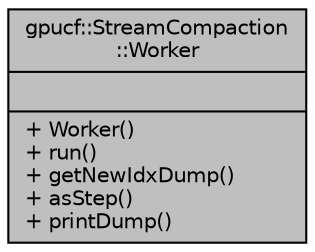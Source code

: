 digraph "gpucf::StreamCompaction::Worker"
{
 // INTERACTIVE_SVG=YES
  bgcolor="transparent";
  edge [fontname="Helvetica",fontsize="10",labelfontname="Helvetica",labelfontsize="10"];
  node [fontname="Helvetica",fontsize="10",shape=record];
  Node1 [label="{gpucf::StreamCompaction\l::Worker\n||+ Worker()\l+ run()\l+ getNewIdxDump()\l+ asStep()\l+ printDump()\l}",height=0.2,width=0.4,color="black", fillcolor="grey75", style="filled", fontcolor="black"];
}
